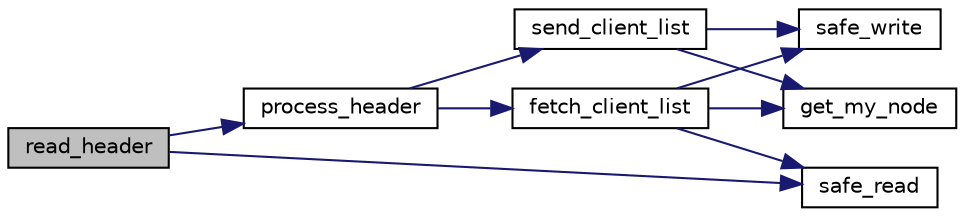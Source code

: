 digraph "read_header"
{
 // LATEX_PDF_SIZE
  edge [fontname="Helvetica",fontsize="10",labelfontname="Helvetica",labelfontsize="10"];
  node [fontname="Helvetica",fontsize="10",shape=record];
  rankdir="LR";
  Node1 [label="read_header",height=0.2,width=0.4,color="black", fillcolor="grey75", style="filled", fontcolor="black",tooltip="Waits a header in 'sockfd', reads it and processes it."];
  Node1 -> Node2 [color="midnightblue",fontsize="10",style="solid",fontname="Helvetica"];
  Node2 [label="process_header",height=0.2,width=0.4,color="black", fillcolor="white", style="filled",URL="$get__data_8c.html#a56fe14e6f01f9d30d47882381d50d1f1",tooltip=" "];
  Node2 -> Node3 [color="midnightblue",fontsize="10",style="solid",fontname="Helvetica"];
  Node3 [label="fetch_client_list",height=0.2,width=0.4,color="black", fillcolor="white", style="filled",URL="$get__data_8c.html#ad45197fe0e164a777849753c436479ea",tooltip="Merges my neighbours list with the one sent by 'neighbour_id'."];
  Node3 -> Node4 [color="midnightblue",fontsize="10",style="solid",fontname="Helvetica"];
  Node4 [label="get_my_node",height=0.2,width=0.4,color="black", fillcolor="white", style="filled",URL="$client_8h.html#a4ea1881daff49eeaf17c8600631e7cf0",tooltip="Get the my node object."];
  Node3 -> Node5 [color="midnightblue",fontsize="10",style="solid",fontname="Helvetica"];
  Node5 [label="safe_read",height=0.2,width=0.4,color="black", fillcolor="white", style="filled",URL="$safe_8h.html#a5cdb8f1fd0a2b177164e88074639a648",tooltip="Reads safely in a file descriptor until '\\r\\n\\r\\n'."];
  Node3 -> Node6 [color="midnightblue",fontsize="10",style="solid",fontname="Helvetica"];
  Node6 [label="safe_write",height=0.2,width=0.4,color="black", fillcolor="white", style="filled",URL="$safe_8h.html#a405edff38f586c79822927a3b981e504",tooltip="Writes safely to a file descriptor."];
  Node2 -> Node7 [color="midnightblue",fontsize="10",style="solid",fontname="Helvetica"];
  Node7 [label="send_client_list",height=0.2,width=0.4,color="black", fillcolor="white", style="filled",URL="$send__data_8h.html#a70da282508006ff2f6b07d7b410ce8be",tooltip="Sends my client list to a node via 'sockfd'."];
  Node7 -> Node4 [color="midnightblue",fontsize="10",style="solid",fontname="Helvetica"];
  Node7 -> Node6 [color="midnightblue",fontsize="10",style="solid",fontname="Helvetica"];
  Node1 -> Node5 [color="midnightblue",fontsize="10",style="solid",fontname="Helvetica"];
}
